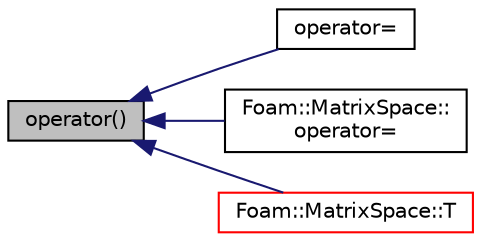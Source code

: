 digraph "operator()"
{
  bgcolor="transparent";
  edge [fontname="Helvetica",fontsize="10",labelfontname="Helvetica",labelfontsize="10"];
  node [fontname="Helvetica",fontsize="10",shape=record];
  rankdir="LR";
  Node1 [label="operator()",height=0.2,width=0.4,color="black", fillcolor="grey75", style="filled", fontcolor="black"];
  Node1 -> Node2 [dir="back",color="midnightblue",fontsize="10",style="solid",fontname="Helvetica"];
  Node2 [label="operator=",height=0.2,width=0.4,color="black",URL="$a00142.html#a7e5aee9edaaf866c14241ecd0dda3bec",tooltip="Assignment to a matrix. "];
  Node1 -> Node3 [dir="back",color="midnightblue",fontsize="10",style="solid",fontname="Helvetica"];
  Node3 [label="Foam::MatrixSpace::\loperator=",height=0.2,width=0.4,color="black",URL="$a01478.html#a0f0165336a6e020ab36c48dfe2285cc3",tooltip="Assignment to a block of another matrix space. "];
  Node1 -> Node4 [dir="back",color="midnightblue",fontsize="10",style="solid",fontname="Helvetica"];
  Node4 [label="Foam::MatrixSpace::T",height=0.2,width=0.4,color="red",URL="$a01478.html#af1847c7c7d28743083cd2c4fe82e5efc",tooltip="Return the transpose of the matrix. "];
}
